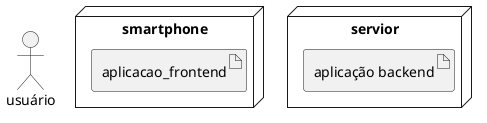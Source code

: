 @startuml

Actor usuário

node smartphone {
  artifact aplicacao_frontend
}

node servior {
  artifact "aplicação backend"
}

@enduml
